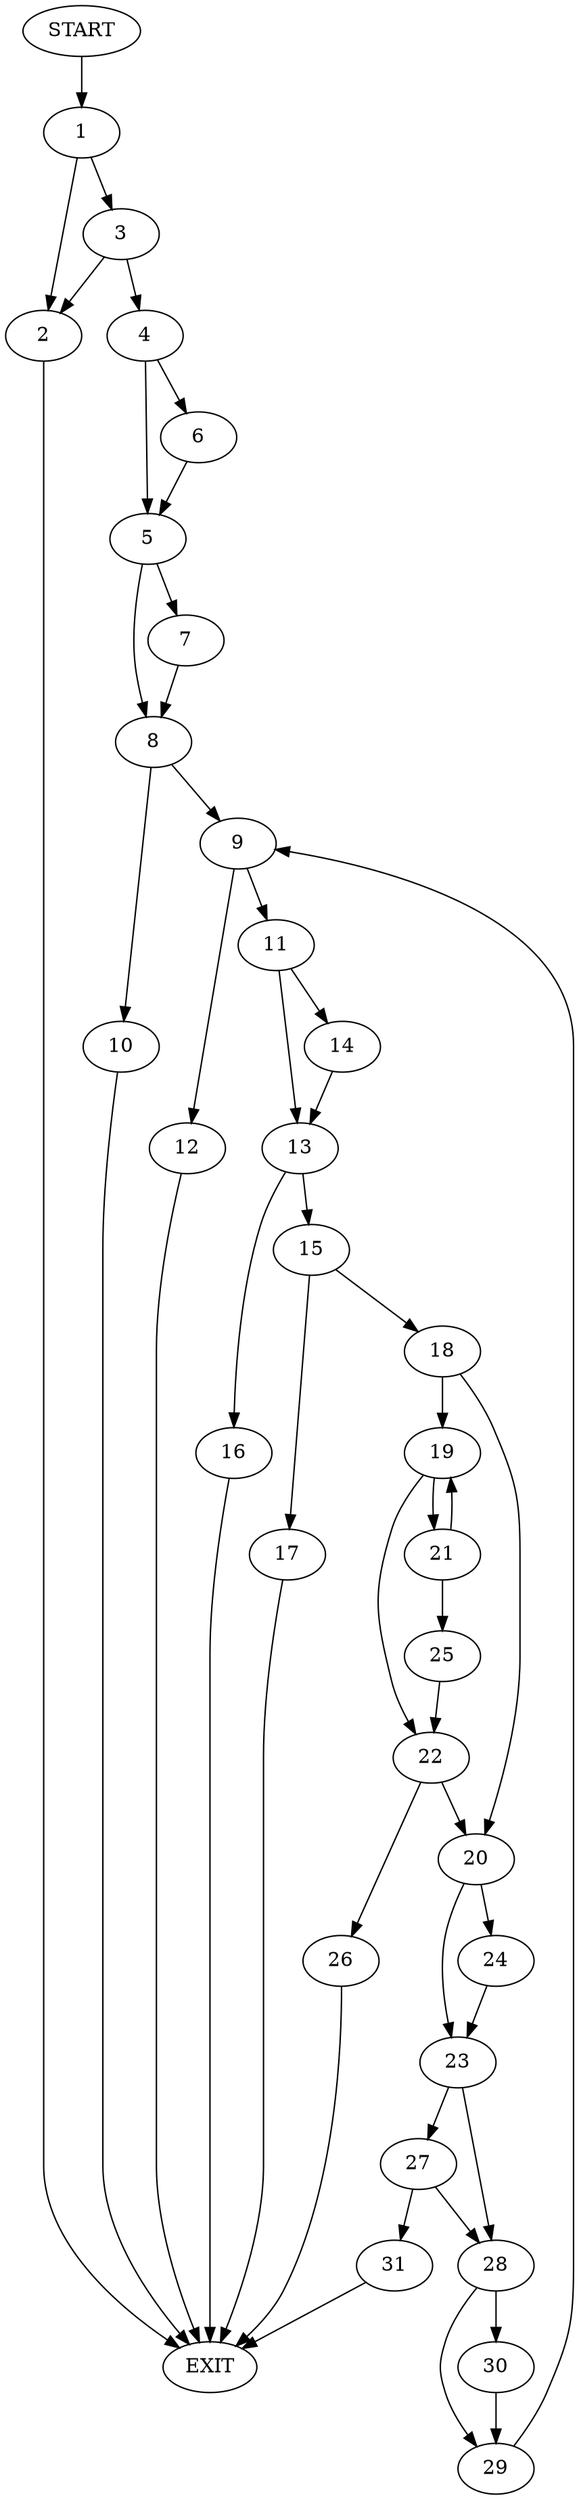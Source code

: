 digraph {
0 [label="START"]
32 [label="EXIT"]
0 -> 1
1 -> 2
1 -> 3
2 -> 32
3 -> 2
3 -> 4
4 -> 5
4 -> 6
5 -> 7
5 -> 8
6 -> 5
7 -> 8
8 -> 9
8 -> 10
9 -> 11
9 -> 12
10 -> 32
12 -> 32
11 -> 13
11 -> 14
14 -> 13
13 -> 15
13 -> 16
15 -> 17
15 -> 18
16 -> 32
17 -> 32
18 -> 19
18 -> 20
19 -> 21
19 -> 22
20 -> 23
20 -> 24
21 -> 19
21 -> 25
22 -> 20
22 -> 26
25 -> 22
26 -> 32
23 -> 27
23 -> 28
24 -> 23
28 -> 29
28 -> 30
27 -> 31
27 -> 28
31 -> 32
30 -> 29
29 -> 9
}
